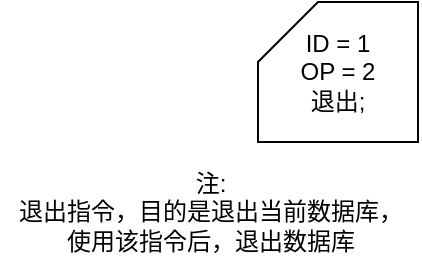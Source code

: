 <mxfile>
    <diagram id="gxXfaDTIgE2G0q-KORul" name="第 1 页">
        <mxGraphModel dx="-455" dy="-437" grid="1" gridSize="10" guides="1" tooltips="1" connect="1" arrows="1" fold="1" page="1" pageScale="1" pageWidth="1169" pageHeight="827" math="0" shadow="0">
            <root>
                <mxCell id="0"/>
                <mxCell id="1" parent="0"/>
                <mxCell id="2" value="&lt;font&gt;ID = 1&lt;br&gt;OP = 2&lt;br&gt;退出;&lt;br&gt;&lt;/font&gt;" style="shape=card;whiteSpace=wrap;html=1;sketch=0;fillStyle=auto;fillColor=none;gradientColor=none;gradientDirection=west;fontColor=#000000;labelBackgroundColor=none;" vertex="1" parent="1">
                    <mxGeometry x="1714" y="1205" width="80" height="70" as="geometry"/>
                </mxCell>
                <mxCell id="3" value="注:&lt;br&gt;退出指令，目的是退出当前数据库，&lt;br&gt;使用该指令后，退出数据库" style="text;html=1;align=center;verticalAlign=middle;resizable=0;points=[];autosize=1;strokeColor=none;fillColor=none;" vertex="1" parent="1">
                    <mxGeometry x="1585" y="1285" width="210" height="50" as="geometry"/>
                </mxCell>
            </root>
        </mxGraphModel>
    </diagram>
</mxfile>